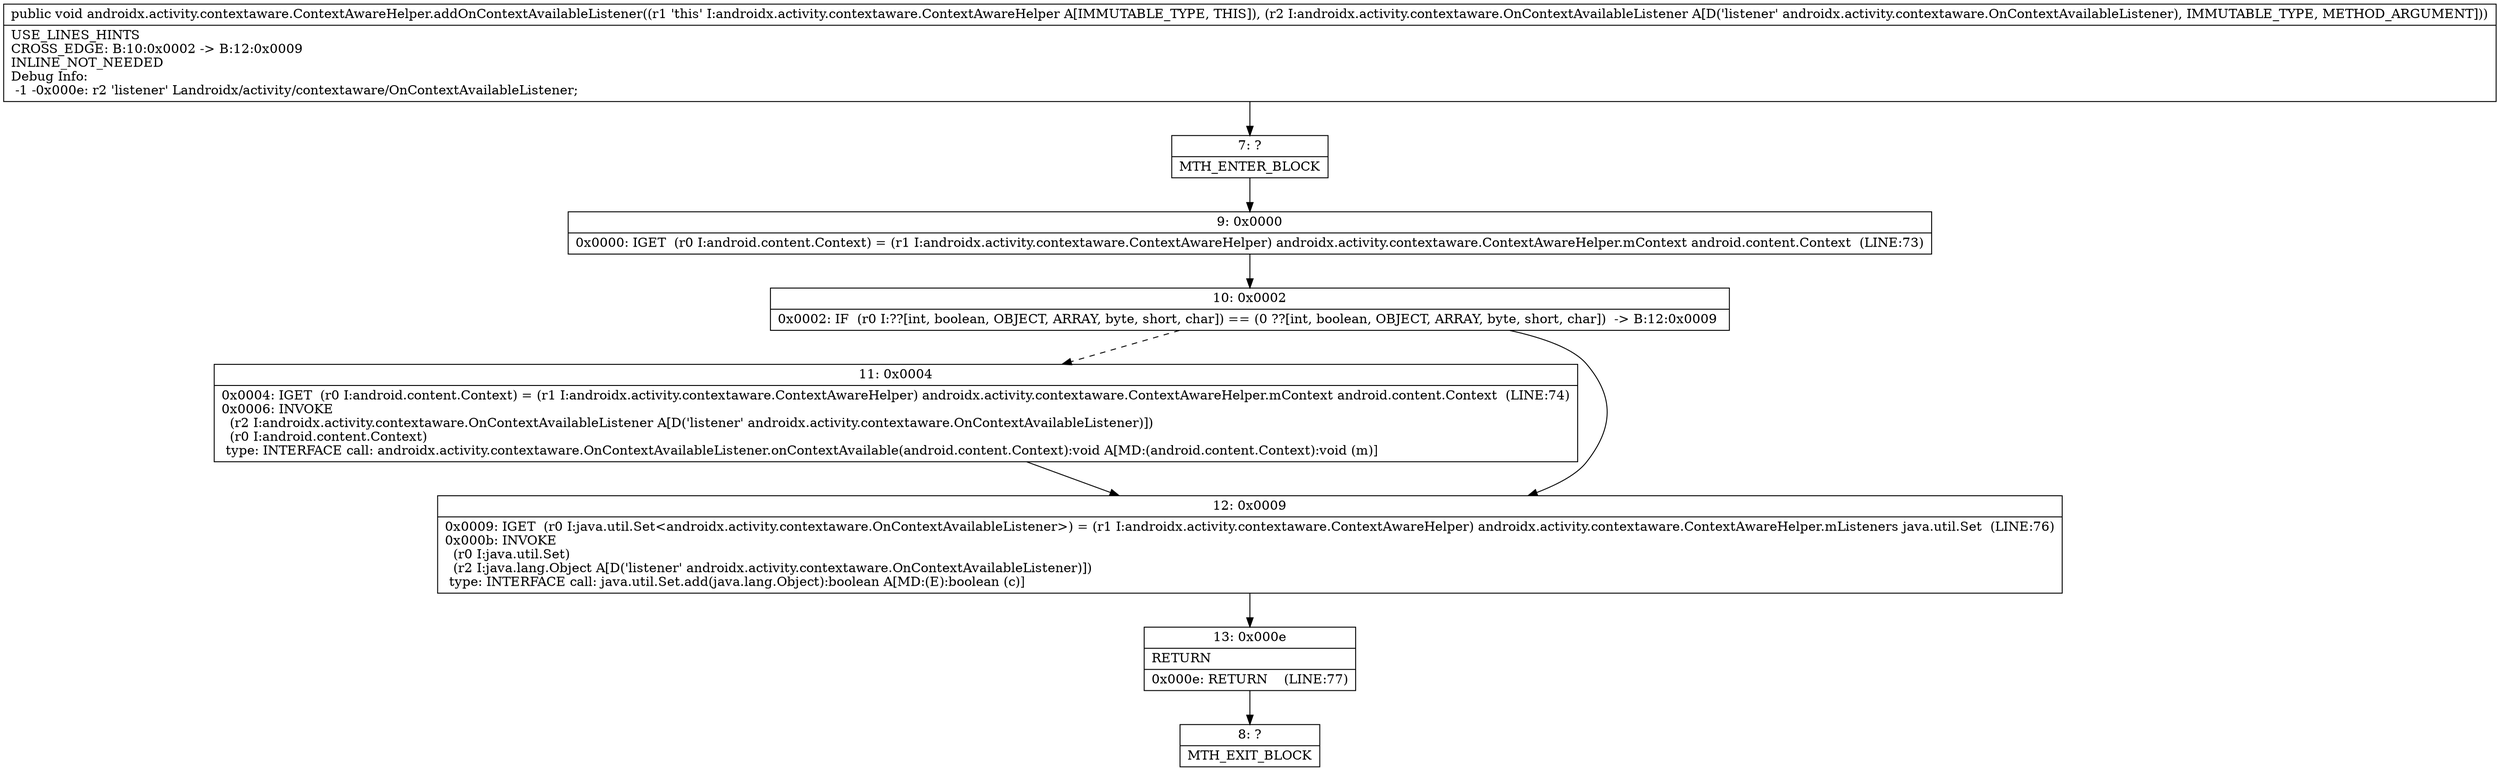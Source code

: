 digraph "CFG forandroidx.activity.contextaware.ContextAwareHelper.addOnContextAvailableListener(Landroidx\/activity\/contextaware\/OnContextAvailableListener;)V" {
Node_7 [shape=record,label="{7\:\ ?|MTH_ENTER_BLOCK\l}"];
Node_9 [shape=record,label="{9\:\ 0x0000|0x0000: IGET  (r0 I:android.content.Context) = (r1 I:androidx.activity.contextaware.ContextAwareHelper) androidx.activity.contextaware.ContextAwareHelper.mContext android.content.Context  (LINE:73)\l}"];
Node_10 [shape=record,label="{10\:\ 0x0002|0x0002: IF  (r0 I:??[int, boolean, OBJECT, ARRAY, byte, short, char]) == (0 ??[int, boolean, OBJECT, ARRAY, byte, short, char])  \-\> B:12:0x0009 \l}"];
Node_11 [shape=record,label="{11\:\ 0x0004|0x0004: IGET  (r0 I:android.content.Context) = (r1 I:androidx.activity.contextaware.ContextAwareHelper) androidx.activity.contextaware.ContextAwareHelper.mContext android.content.Context  (LINE:74)\l0x0006: INVOKE  \l  (r2 I:androidx.activity.contextaware.OnContextAvailableListener A[D('listener' androidx.activity.contextaware.OnContextAvailableListener)])\l  (r0 I:android.content.Context)\l type: INTERFACE call: androidx.activity.contextaware.OnContextAvailableListener.onContextAvailable(android.content.Context):void A[MD:(android.content.Context):void (m)]\l}"];
Node_12 [shape=record,label="{12\:\ 0x0009|0x0009: IGET  (r0 I:java.util.Set\<androidx.activity.contextaware.OnContextAvailableListener\>) = (r1 I:androidx.activity.contextaware.ContextAwareHelper) androidx.activity.contextaware.ContextAwareHelper.mListeners java.util.Set  (LINE:76)\l0x000b: INVOKE  \l  (r0 I:java.util.Set)\l  (r2 I:java.lang.Object A[D('listener' androidx.activity.contextaware.OnContextAvailableListener)])\l type: INTERFACE call: java.util.Set.add(java.lang.Object):boolean A[MD:(E):boolean (c)]\l}"];
Node_13 [shape=record,label="{13\:\ 0x000e|RETURN\l|0x000e: RETURN    (LINE:77)\l}"];
Node_8 [shape=record,label="{8\:\ ?|MTH_EXIT_BLOCK\l}"];
MethodNode[shape=record,label="{public void androidx.activity.contextaware.ContextAwareHelper.addOnContextAvailableListener((r1 'this' I:androidx.activity.contextaware.ContextAwareHelper A[IMMUTABLE_TYPE, THIS]), (r2 I:androidx.activity.contextaware.OnContextAvailableListener A[D('listener' androidx.activity.contextaware.OnContextAvailableListener), IMMUTABLE_TYPE, METHOD_ARGUMENT]))  | USE_LINES_HINTS\lCROSS_EDGE: B:10:0x0002 \-\> B:12:0x0009\lINLINE_NOT_NEEDED\lDebug Info:\l  \-1 \-0x000e: r2 'listener' Landroidx\/activity\/contextaware\/OnContextAvailableListener;\l}"];
MethodNode -> Node_7;Node_7 -> Node_9;
Node_9 -> Node_10;
Node_10 -> Node_11[style=dashed];
Node_10 -> Node_12;
Node_11 -> Node_12;
Node_12 -> Node_13;
Node_13 -> Node_8;
}

